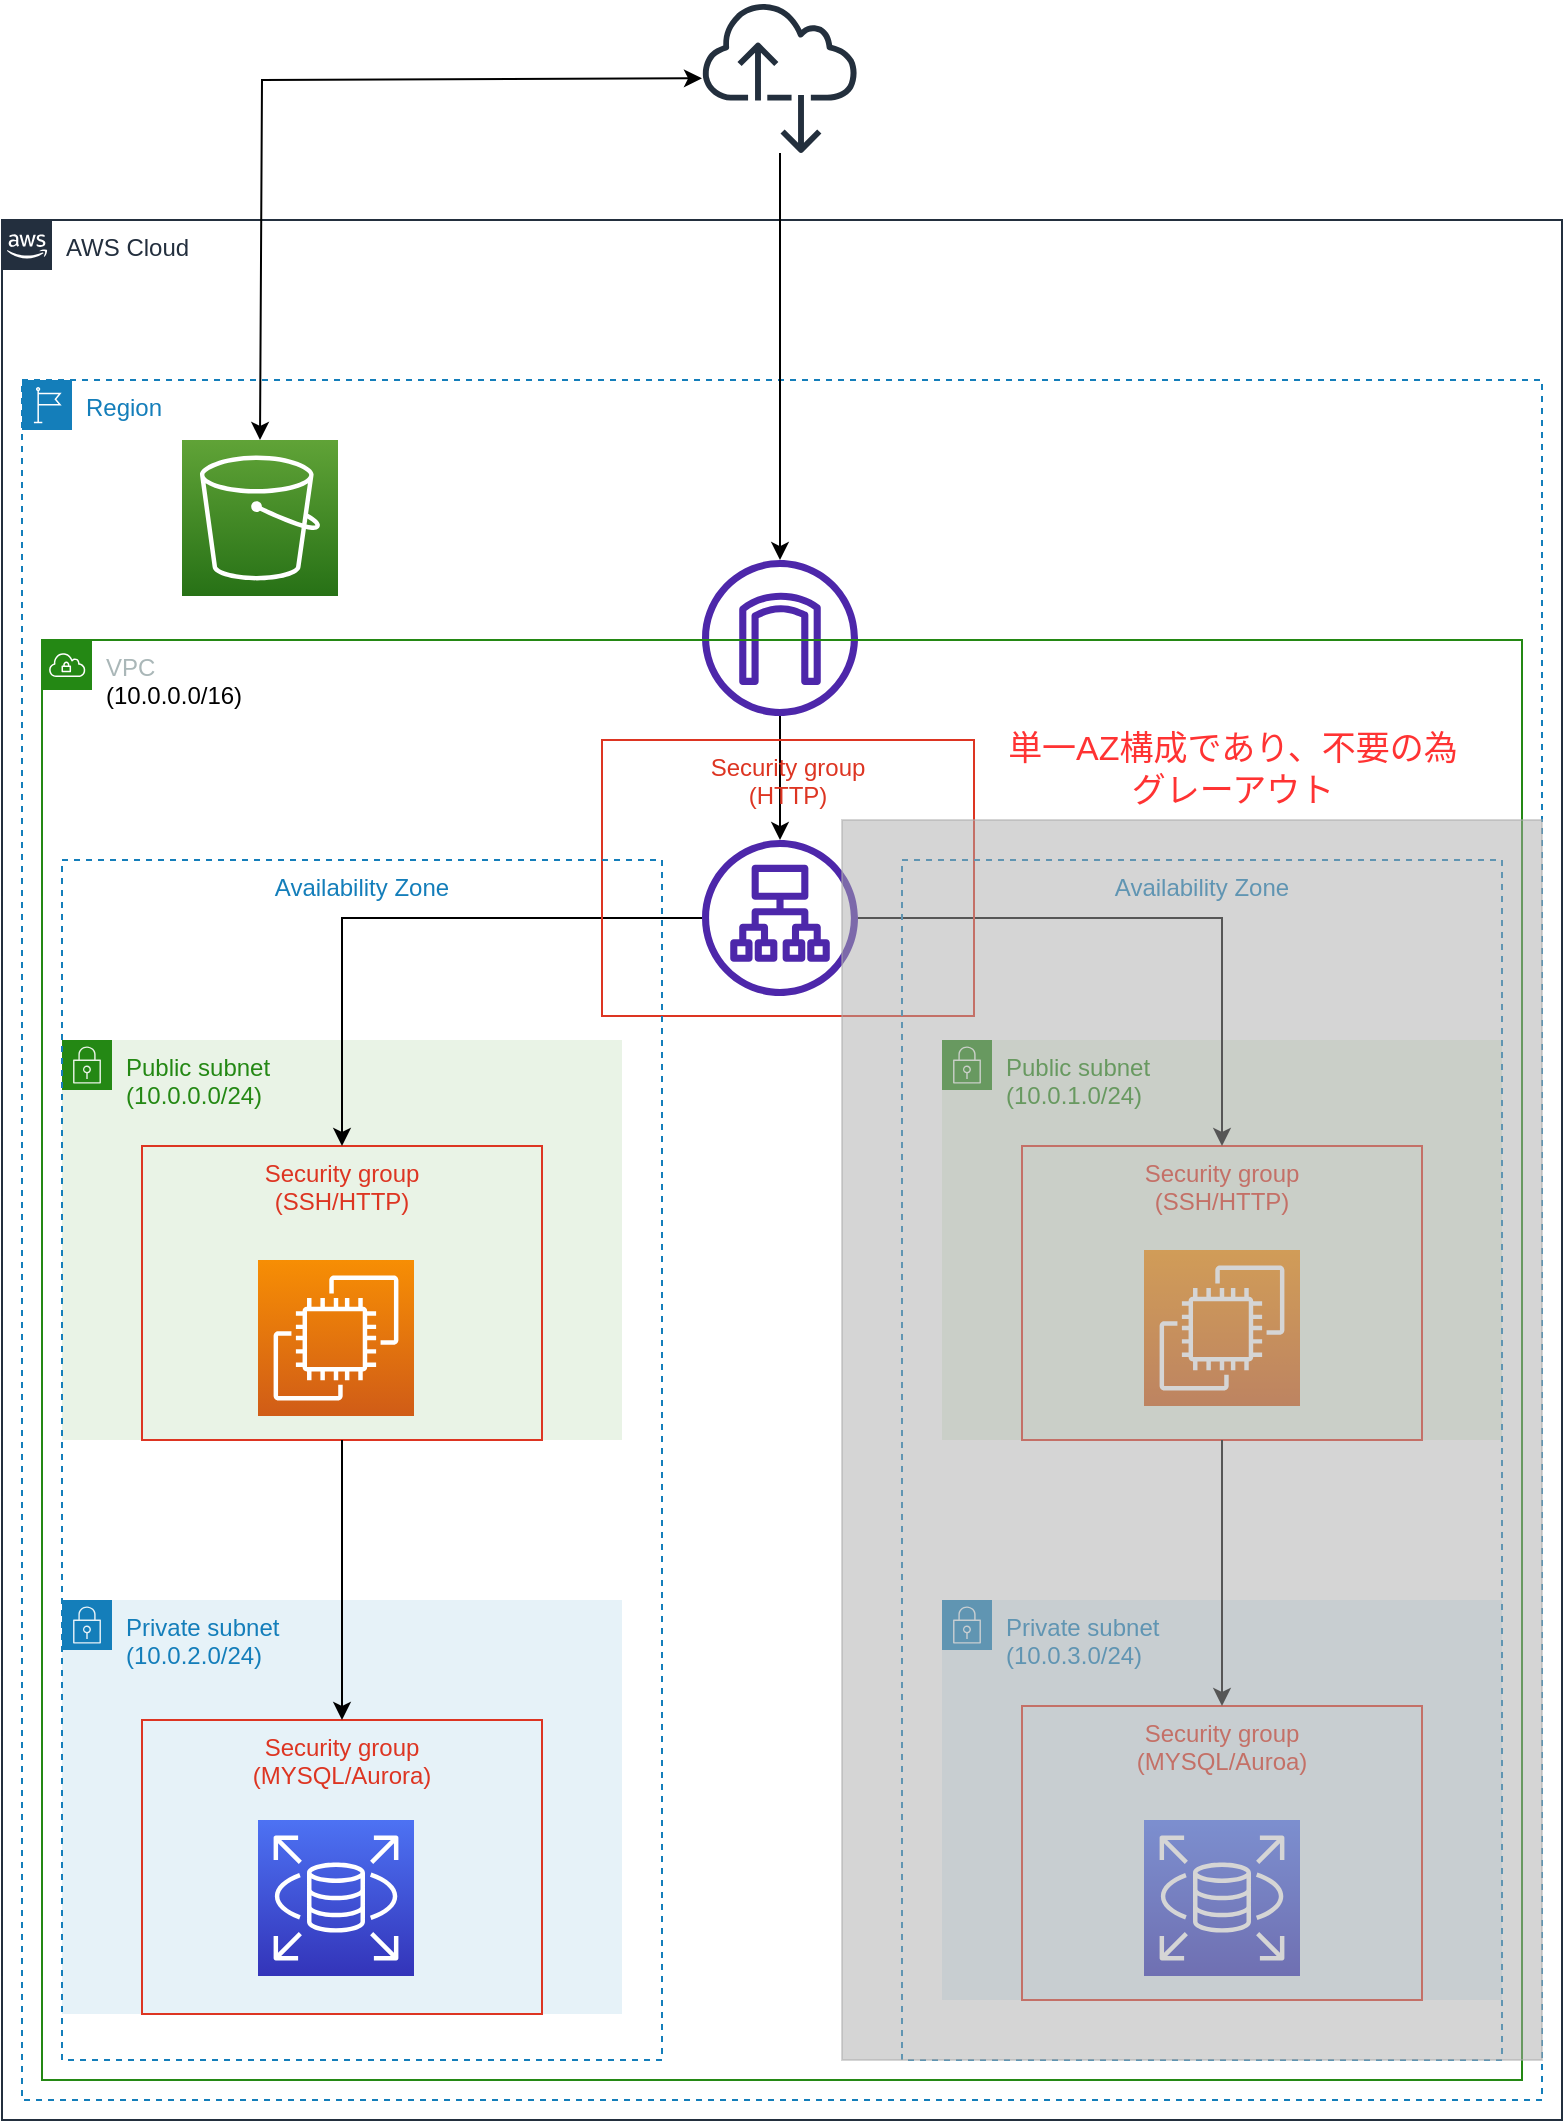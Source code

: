 <mxfile version="20.2.7" type="github">
  <diagram id="TIB-DYiaMEs1MIUE_1CS" name="ページ1">
    <mxGraphModel dx="2102" dy="1364" grid="1" gridSize="10" guides="1" tooltips="1" connect="1" arrows="1" fold="1" page="1" pageScale="1" pageWidth="827" pageHeight="1169" math="0" shadow="0">
      <root>
        <mxCell id="0" />
        <mxCell id="1" parent="0" />
        <mxCell id="cbYvcafBNdG7YoX3gKfs-1" value="AWS Cloud" style="points=[[0,0],[0.25,0],[0.5,0],[0.75,0],[1,0],[1,0.25],[1,0.5],[1,0.75],[1,1],[0.75,1],[0.5,1],[0.25,1],[0,1],[0,0.75],[0,0.5],[0,0.25]];outlineConnect=0;gradientColor=none;html=1;whiteSpace=wrap;fontSize=12;fontStyle=0;container=1;pointerEvents=0;collapsible=0;recursiveResize=0;shape=mxgraph.aws4.group;grIcon=mxgraph.aws4.group_aws_cloud_alt;strokeColor=#232F3E;fillColor=none;verticalAlign=top;align=left;spacingLeft=30;fontColor=#232F3E;dashed=0;" parent="1" vertex="1">
          <mxGeometry x="20" y="150" width="780" height="950" as="geometry" />
        </mxCell>
        <mxCell id="cbYvcafBNdG7YoX3gKfs-2" value="Region" style="points=[[0,0],[0.25,0],[0.5,0],[0.75,0],[1,0],[1,0.25],[1,0.5],[1,0.75],[1,1],[0.75,1],[0.5,1],[0.25,1],[0,1],[0,0.75],[0,0.5],[0,0.25]];outlineConnect=0;gradientColor=none;html=1;whiteSpace=wrap;fontSize=12;fontStyle=0;container=1;pointerEvents=0;collapsible=0;recursiveResize=0;shape=mxgraph.aws4.group;grIcon=mxgraph.aws4.group_region;strokeColor=#147EBA;fillColor=none;verticalAlign=top;align=left;spacingLeft=30;fontColor=#147EBA;dashed=1;" parent="cbYvcafBNdG7YoX3gKfs-1" vertex="1">
          <mxGeometry x="10" y="80" width="760" height="860" as="geometry" />
        </mxCell>
        <mxCell id="cbYvcafBNdG7YoX3gKfs-47" value="" style="sketch=0;points=[[0,0,0],[0.25,0,0],[0.5,0,0],[0.75,0,0],[1,0,0],[0,1,0],[0.25,1,0],[0.5,1,0],[0.75,1,0],[1,1,0],[0,0.25,0],[0,0.5,0],[0,0.75,0],[1,0.25,0],[1,0.5,0],[1,0.75,0]];outlineConnect=0;fontColor=#232F3E;gradientColor=#60A337;gradientDirection=north;fillColor=#277116;strokeColor=#ffffff;dashed=0;verticalLabelPosition=bottom;verticalAlign=top;align=center;html=1;fontSize=12;fontStyle=0;aspect=fixed;shape=mxgraph.aws4.resourceIcon;resIcon=mxgraph.aws4.s3;" parent="cbYvcafBNdG7YoX3gKfs-2" vertex="1">
          <mxGeometry x="80" y="30" width="78" height="78" as="geometry" />
        </mxCell>
        <mxCell id="cbYvcafBNdG7YoX3gKfs-8" value="Public subnet&lt;br&gt;(10.0.0.0/24)" style="points=[[0,0],[0.25,0],[0.5,0],[0.75,0],[1,0],[1,0.25],[1,0.5],[1,0.75],[1,1],[0.75,1],[0.5,1],[0.25,1],[0,1],[0,0.75],[0,0.5],[0,0.25]];outlineConnect=0;gradientColor=none;html=1;whiteSpace=wrap;fontSize=12;fontStyle=0;container=1;pointerEvents=0;collapsible=0;recursiveResize=0;shape=mxgraph.aws4.group;grIcon=mxgraph.aws4.group_security_group;grStroke=0;strokeColor=#248814;fillColor=#E9F3E6;verticalAlign=top;align=left;spacingLeft=30;fontColor=#248814;dashed=0;" parent="1" vertex="1">
          <mxGeometry x="50" y="560" width="280" height="200" as="geometry" />
        </mxCell>
        <mxCell id="cbYvcafBNdG7YoX3gKfs-15" value="" style="sketch=0;points=[[0,0,0],[0.25,0,0],[0.5,0,0],[0.75,0,0],[1,0,0],[0,1,0],[0.25,1,0],[0.5,1,0],[0.75,1,0],[1,1,0],[0,0.25,0],[0,0.5,0],[0,0.75,0],[1,0.25,0],[1,0.5,0],[1,0.75,0]];outlineConnect=0;fontColor=#232F3E;gradientColor=#F78E04;gradientDirection=north;fillColor=#D05C17;strokeColor=#ffffff;dashed=0;verticalLabelPosition=bottom;verticalAlign=top;align=center;html=1;fontSize=12;fontStyle=0;aspect=fixed;shape=mxgraph.aws4.resourceIcon;resIcon=mxgraph.aws4.ec2;" parent="cbYvcafBNdG7YoX3gKfs-8" vertex="1">
          <mxGeometry x="98" y="110" width="78" height="78" as="geometry" />
        </mxCell>
        <mxCell id="cbYvcafBNdG7YoX3gKfs-30" value="Security group&#xa;(SSH/HTTP)" style="fillColor=none;strokeColor=#DD3522;verticalAlign=top;fontStyle=0;fontColor=#DD3522;" parent="cbYvcafBNdG7YoX3gKfs-8" vertex="1">
          <mxGeometry x="40" y="53" width="200" height="147" as="geometry" />
        </mxCell>
        <mxCell id="cbYvcafBNdG7YoX3gKfs-21" value="Public subnet&lt;br&gt;(10.0.1.0/24)" style="points=[[0,0],[0.25,0],[0.5,0],[0.75,0],[1,0],[1,0.25],[1,0.5],[1,0.75],[1,1],[0.75,1],[0.5,1],[0.25,1],[0,1],[0,0.75],[0,0.5],[0,0.25]];outlineConnect=0;gradientColor=none;html=1;whiteSpace=wrap;fontSize=12;fontStyle=0;container=1;pointerEvents=0;collapsible=0;recursiveResize=0;shape=mxgraph.aws4.group;grIcon=mxgraph.aws4.group_security_group;grStroke=0;strokeColor=#248814;fillColor=#E9F3E6;verticalAlign=top;align=left;spacingLeft=30;fontColor=#248814;dashed=0;" parent="1" vertex="1">
          <mxGeometry x="490" y="560" width="280" height="200" as="geometry" />
        </mxCell>
        <mxCell id="cbYvcafBNdG7YoX3gKfs-22" value="" style="sketch=0;points=[[0,0,0],[0.25,0,0],[0.5,0,0],[0.75,0,0],[1,0,0],[0,1,0],[0.25,1,0],[0.5,1,0],[0.75,1,0],[1,1,0],[0,0.25,0],[0,0.5,0],[0,0.75,0],[1,0.25,0],[1,0.5,0],[1,0.75,0]];outlineConnect=0;fontColor=#232F3E;gradientColor=#F78E04;gradientDirection=north;fillColor=#D05C17;strokeColor=#ffffff;dashed=0;verticalLabelPosition=bottom;verticalAlign=top;align=center;html=1;fontSize=12;fontStyle=0;aspect=fixed;shape=mxgraph.aws4.resourceIcon;resIcon=mxgraph.aws4.ec2;" parent="cbYvcafBNdG7YoX3gKfs-21" vertex="1">
          <mxGeometry x="101" y="105" width="78" height="78" as="geometry" />
        </mxCell>
        <mxCell id="cbYvcafBNdG7YoX3gKfs-32" value="Security group&#xa;(SSH/HTTP)" style="fillColor=none;strokeColor=#DD3522;verticalAlign=top;fontStyle=0;fontColor=#DD3522;" parent="cbYvcafBNdG7YoX3gKfs-21" vertex="1">
          <mxGeometry x="40" y="53" width="200" height="147" as="geometry" />
        </mxCell>
        <mxCell id="cbYvcafBNdG7YoX3gKfs-10" value="Private subnet&lt;br&gt;(10.0.2.0/24)" style="points=[[0,0],[0.25,0],[0.5,0],[0.75,0],[1,0],[1,0.25],[1,0.5],[1,0.75],[1,1],[0.75,1],[0.5,1],[0.25,1],[0,1],[0,0.75],[0,0.5],[0,0.25]];outlineConnect=0;gradientColor=none;html=1;whiteSpace=wrap;fontSize=12;fontStyle=0;container=1;pointerEvents=0;collapsible=0;recursiveResize=0;shape=mxgraph.aws4.group;grIcon=mxgraph.aws4.group_security_group;grStroke=0;strokeColor=#147EBA;fillColor=#E6F2F8;verticalAlign=top;align=left;spacingLeft=30;fontColor=#147EBA;dashed=0;" parent="1" vertex="1">
          <mxGeometry x="50" y="840" width="280" height="207" as="geometry" />
        </mxCell>
        <mxCell id="cbYvcafBNdG7YoX3gKfs-17" value="" style="sketch=0;points=[[0,0,0],[0.25,0,0],[0.5,0,0],[0.75,0,0],[1,0,0],[0,1,0],[0.25,1,0],[0.5,1,0],[0.75,1,0],[1,1,0],[0,0.25,0],[0,0.5,0],[0,0.75,0],[1,0.25,0],[1,0.5,0],[1,0.75,0]];outlineConnect=0;fontColor=#232F3E;gradientColor=#4D72F3;gradientDirection=north;fillColor=#3334B9;strokeColor=#ffffff;dashed=0;verticalLabelPosition=bottom;verticalAlign=top;align=center;html=1;fontSize=12;fontStyle=0;aspect=fixed;shape=mxgraph.aws4.resourceIcon;resIcon=mxgraph.aws4.rds;" parent="cbYvcafBNdG7YoX3gKfs-10" vertex="1">
          <mxGeometry x="98" y="110" width="78" height="78" as="geometry" />
        </mxCell>
        <mxCell id="cbYvcafBNdG7YoX3gKfs-31" value="Security group&#xa;(MYSQL/Aurora)" style="fillColor=none;strokeColor=#DD3522;verticalAlign=top;fontStyle=0;fontColor=#DD3522;" parent="cbYvcafBNdG7YoX3gKfs-10" vertex="1">
          <mxGeometry x="40" y="60" width="200" height="147" as="geometry" />
        </mxCell>
        <mxCell id="cbYvcafBNdG7YoX3gKfs-23" value="Private subnet&lt;br&gt;(10.0.3.0/24)" style="points=[[0,0],[0.25,0],[0.5,0],[0.75,0],[1,0],[1,0.25],[1,0.5],[1,0.75],[1,1],[0.75,1],[0.5,1],[0.25,1],[0,1],[0,0.75],[0,0.5],[0,0.25]];outlineConnect=0;gradientColor=none;html=1;whiteSpace=wrap;fontSize=12;fontStyle=0;container=1;pointerEvents=0;collapsible=0;recursiveResize=0;shape=mxgraph.aws4.group;grIcon=mxgraph.aws4.group_security_group;grStroke=0;strokeColor=#147EBA;fillColor=#E6F2F8;verticalAlign=top;align=left;spacingLeft=30;fontColor=#147EBA;dashed=0;" parent="1" vertex="1">
          <mxGeometry x="490" y="840" width="280" height="200" as="geometry" />
        </mxCell>
        <mxCell id="cbYvcafBNdG7YoX3gKfs-24" value="" style="sketch=0;points=[[0,0,0],[0.25,0,0],[0.5,0,0],[0.75,0,0],[1,0,0],[0,1,0],[0.25,1,0],[0.5,1,0],[0.75,1,0],[1,1,0],[0,0.25,0],[0,0.5,0],[0,0.75,0],[1,0.25,0],[1,0.5,0],[1,0.75,0]];outlineConnect=0;fontColor=#232F3E;gradientColor=#4D72F3;gradientDirection=north;fillColor=#3334B9;strokeColor=#ffffff;dashed=0;verticalLabelPosition=bottom;verticalAlign=top;align=center;html=1;fontSize=12;fontStyle=0;aspect=fixed;shape=mxgraph.aws4.resourceIcon;resIcon=mxgraph.aws4.rds;" parent="cbYvcafBNdG7YoX3gKfs-23" vertex="1">
          <mxGeometry x="101" y="110" width="78" height="78" as="geometry" />
        </mxCell>
        <mxCell id="cbYvcafBNdG7YoX3gKfs-33" value="Security group&#xa;(MYSQL/Auroa)" style="fillColor=none;strokeColor=#DD3522;verticalAlign=top;fontStyle=0;fontColor=#DD3522;" parent="cbYvcafBNdG7YoX3gKfs-23" vertex="1">
          <mxGeometry x="40" y="53" width="200" height="147" as="geometry" />
        </mxCell>
        <mxCell id="cbYvcafBNdG7YoX3gKfs-36" style="edgeStyle=orthogonalEdgeStyle;rounded=0;orthogonalLoop=1;jettySize=auto;html=1;" parent="1" source="cbYvcafBNdG7YoX3gKfs-27" target="cbYvcafBNdG7YoX3gKfs-35" edge="1">
          <mxGeometry relative="1" as="geometry" />
        </mxCell>
        <mxCell id="cbYvcafBNdG7YoX3gKfs-27" value="" style="sketch=0;outlineConnect=0;fontColor=#232F3E;gradientColor=none;fillColor=#4D27AA;strokeColor=none;dashed=0;verticalLabelPosition=bottom;verticalAlign=top;align=center;html=1;fontSize=12;fontStyle=0;aspect=fixed;pointerEvents=1;shape=mxgraph.aws4.internet_gateway;" parent="1" vertex="1">
          <mxGeometry x="370" y="320" width="78" height="78" as="geometry" />
        </mxCell>
        <mxCell id="cbYvcafBNdG7YoX3gKfs-37" style="edgeStyle=orthogonalEdgeStyle;rounded=0;orthogonalLoop=1;jettySize=auto;html=1;" parent="1" source="cbYvcafBNdG7YoX3gKfs-35" target="cbYvcafBNdG7YoX3gKfs-32" edge="1">
          <mxGeometry relative="1" as="geometry" />
        </mxCell>
        <mxCell id="cbYvcafBNdG7YoX3gKfs-38" style="edgeStyle=orthogonalEdgeStyle;rounded=0;orthogonalLoop=1;jettySize=auto;html=1;" parent="1" source="cbYvcafBNdG7YoX3gKfs-35" target="cbYvcafBNdG7YoX3gKfs-30" edge="1">
          <mxGeometry relative="1" as="geometry" />
        </mxCell>
        <mxCell id="cbYvcafBNdG7YoX3gKfs-35" value="" style="sketch=0;outlineConnect=0;fontColor=#232F3E;gradientColor=none;fillColor=#4D27AA;strokeColor=none;dashed=0;verticalLabelPosition=bottom;verticalAlign=top;align=center;html=1;fontSize=12;fontStyle=0;aspect=fixed;pointerEvents=1;shape=mxgraph.aws4.application_load_balancer;" parent="1" vertex="1">
          <mxGeometry x="370" y="460" width="78" height="78" as="geometry" />
        </mxCell>
        <mxCell id="cbYvcafBNdG7YoX3gKfs-34" value="Security group&#xa;(HTTP)" style="fillColor=none;strokeColor=#DD3522;verticalAlign=top;fontStyle=0;fontColor=#DD3522;" parent="1" vertex="1">
          <mxGeometry x="320" y="410" width="186" height="138" as="geometry" />
        </mxCell>
        <mxCell id="cbYvcafBNdG7YoX3gKfs-41" style="edgeStyle=orthogonalEdgeStyle;rounded=0;orthogonalLoop=1;jettySize=auto;html=1;" parent="1" source="cbYvcafBNdG7YoX3gKfs-30" target="cbYvcafBNdG7YoX3gKfs-31" edge="1">
          <mxGeometry relative="1" as="geometry" />
        </mxCell>
        <mxCell id="cbYvcafBNdG7YoX3gKfs-44" style="edgeStyle=orthogonalEdgeStyle;rounded=0;orthogonalLoop=1;jettySize=auto;html=1;" parent="1" source="cbYvcafBNdG7YoX3gKfs-32" target="cbYvcafBNdG7YoX3gKfs-33" edge="1">
          <mxGeometry relative="1" as="geometry" />
        </mxCell>
        <mxCell id="cbYvcafBNdG7YoX3gKfs-3" value="Availability Zone" style="fillColor=none;strokeColor=#147EBA;dashed=1;verticalAlign=top;fontStyle=0;fontColor=#147EBA;" parent="1" vertex="1">
          <mxGeometry x="50" y="470" width="300" height="600" as="geometry" />
        </mxCell>
        <mxCell id="cbYvcafBNdG7YoX3gKfs-46" value="Availability Zone" style="fillColor=none;strokeColor=#147EBA;dashed=1;verticalAlign=top;fontStyle=0;fontColor=#147EBA;" parent="1" vertex="1">
          <mxGeometry x="470" y="470" width="300" height="600" as="geometry" />
        </mxCell>
        <mxCell id="cbYvcafBNdG7YoX3gKfs-5" value="VPC&lt;br&gt;&lt;font color=&quot;#000000&quot;&gt;(10.0.0.0/16)&lt;/font&gt;" style="points=[[0,0],[0.25,0],[0.5,0],[0.75,0],[1,0],[1,0.25],[1,0.5],[1,0.75],[1,1],[0.75,1],[0.5,1],[0.25,1],[0,1],[0,0.75],[0,0.5],[0,0.25]];outlineConnect=0;gradientColor=none;html=1;whiteSpace=wrap;fontSize=12;fontStyle=0;container=1;pointerEvents=0;collapsible=0;recursiveResize=0;shape=mxgraph.aws4.group;grIcon=mxgraph.aws4.group_vpc;strokeColor=#248814;fillColor=none;verticalAlign=top;align=left;spacingLeft=30;fontColor=#AAB7B8;dashed=0;" parent="1" vertex="1">
          <mxGeometry x="40" y="360" width="740" height="720" as="geometry" />
        </mxCell>
        <mxCell id="cbYvcafBNdG7YoX3gKfs-53" value="&lt;font style=&quot;font-size: 17px;&quot; color=&quot;#ff3333&quot;&gt;単一AZ構成であり、不要の為グレーアウト&lt;/font&gt;" style="text;html=1;strokeColor=none;fillColor=none;align=center;verticalAlign=middle;whiteSpace=wrap;rounded=0;fontColor=#000000;opacity=50;" parent="cbYvcafBNdG7YoX3gKfs-5" vertex="1">
          <mxGeometry x="480" y="40" width="231" height="50" as="geometry" />
        </mxCell>
        <mxCell id="cbYvcafBNdG7YoX3gKfs-49" style="edgeStyle=orthogonalEdgeStyle;rounded=0;orthogonalLoop=1;jettySize=auto;html=1;" parent="1" source="cbYvcafBNdG7YoX3gKfs-48" target="cbYvcafBNdG7YoX3gKfs-27" edge="1">
          <mxGeometry relative="1" as="geometry" />
        </mxCell>
        <mxCell id="cbYvcafBNdG7YoX3gKfs-48" value="" style="sketch=0;outlineConnect=0;fontColor=#232F3E;gradientColor=none;fillColor=#232F3D;strokeColor=none;dashed=0;verticalLabelPosition=bottom;verticalAlign=top;align=center;html=1;fontSize=12;fontStyle=0;aspect=fixed;pointerEvents=1;shape=mxgraph.aws4.internet_alt2;" parent="1" vertex="1">
          <mxGeometry x="370" y="40" width="78" height="78" as="geometry" />
        </mxCell>
        <mxCell id="cbYvcafBNdG7YoX3gKfs-52" value="" style="rounded=0;whiteSpace=wrap;html=1;fontColor=#000000;strokeColor=#ABABAB;fillColor=#ABABAB;opacity=50;" parent="1" vertex="1">
          <mxGeometry x="440" y="450" width="350" height="620" as="geometry" />
        </mxCell>
        <mxCell id="dJrhg-nVG-pPCHkHPiDs-9" value="" style="endArrow=classic;startArrow=classic;html=1;rounded=0;fontSize=17;fontColor=#FF3333;exitX=0.5;exitY=0;exitDx=0;exitDy=0;exitPerimeter=0;" edge="1" parent="1" source="cbYvcafBNdG7YoX3gKfs-47" target="cbYvcafBNdG7YoX3gKfs-48">
          <mxGeometry width="50" height="50" relative="1" as="geometry">
            <mxPoint x="400" y="440" as="sourcePoint" />
            <mxPoint x="450" y="390" as="targetPoint" />
            <Array as="points">
              <mxPoint x="150" y="80" />
            </Array>
          </mxGeometry>
        </mxCell>
      </root>
    </mxGraphModel>
  </diagram>
</mxfile>
